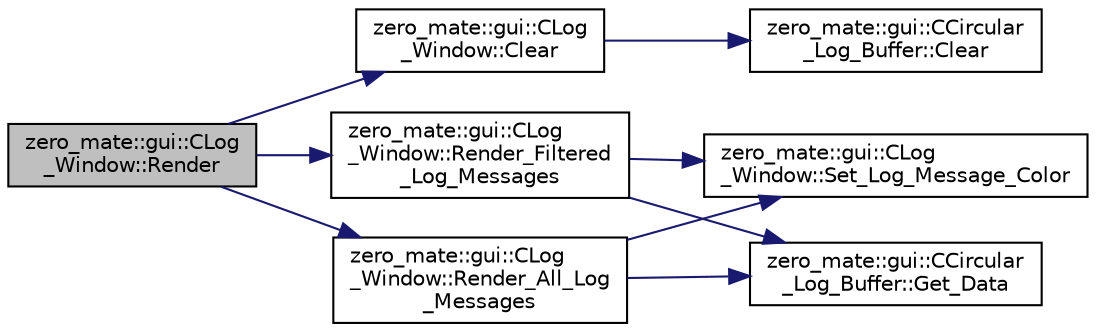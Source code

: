 digraph "zero_mate::gui::CLog_Window::Render"
{
 // LATEX_PDF_SIZE
  bgcolor="transparent";
  edge [fontname="Helvetica",fontsize="10",labelfontname="Helvetica",labelfontsize="10"];
  node [fontname="Helvetica",fontsize="10",shape=record];
  rankdir="LR";
  Node1 [label="zero_mate::gui::CLog\l_Window::Render",height=0.2,width=0.4,color="black", fillcolor="grey75", style="filled", fontcolor="black",tooltip=" "];
  Node1 -> Node2 [color="midnightblue",fontsize="10",style="solid",fontname="Helvetica"];
  Node2 [label="zero_mate::gui::CLog\l_Window::Clear",height=0.2,width=0.4,color="black",URL="$classzero__mate_1_1gui_1_1CLog__Window.html#aab3c1c25eedfe7230d905ae5355265c0",tooltip=" "];
  Node2 -> Node3 [color="midnightblue",fontsize="10",style="solid",fontname="Helvetica"];
  Node3 [label="zero_mate::gui::CCircular\l_Log_Buffer::Clear",height=0.2,width=0.4,color="black",URL="$classzero__mate_1_1gui_1_1CCircular__Log__Buffer.html#af165b3edecdde5d0ea7a10957849921b",tooltip=" "];
  Node1 -> Node4 [color="midnightblue",fontsize="10",style="solid",fontname="Helvetica"];
  Node4 [label="zero_mate::gui::CLog\l_Window::Render_All_Log\l_Messages",height=0.2,width=0.4,color="black",URL="$classzero__mate_1_1gui_1_1CLog__Window.html#a67b875f7111438d9100d927992e27c4f",tooltip=" "];
  Node4 -> Node5 [color="midnightblue",fontsize="10",style="solid",fontname="Helvetica"];
  Node5 [label="zero_mate::gui::CCircular\l_Log_Buffer::Get_Data",height=0.2,width=0.4,color="black",URL="$classzero__mate_1_1gui_1_1CCircular__Log__Buffer.html#ac16e7e106825569a5fe48b06eefb28be",tooltip=" "];
  Node4 -> Node6 [color="midnightblue",fontsize="10",style="solid",fontname="Helvetica"];
  Node6 [label="zero_mate::gui::CLog\l_Window::Set_Log_Message_Color",height=0.2,width=0.4,color="black",URL="$classzero__mate_1_1gui_1_1CLog__Window.html#acd4c871dccefcf04fb9b3bb8973086c0",tooltip=" "];
  Node1 -> Node7 [color="midnightblue",fontsize="10",style="solid",fontname="Helvetica"];
  Node7 [label="zero_mate::gui::CLog\l_Window::Render_Filtered\l_Log_Messages",height=0.2,width=0.4,color="black",URL="$classzero__mate_1_1gui_1_1CLog__Window.html#adb7453fd69db4264b631251e48b68201",tooltip=" "];
  Node7 -> Node5 [color="midnightblue",fontsize="10",style="solid",fontname="Helvetica"];
  Node7 -> Node6 [color="midnightblue",fontsize="10",style="solid",fontname="Helvetica"];
}
